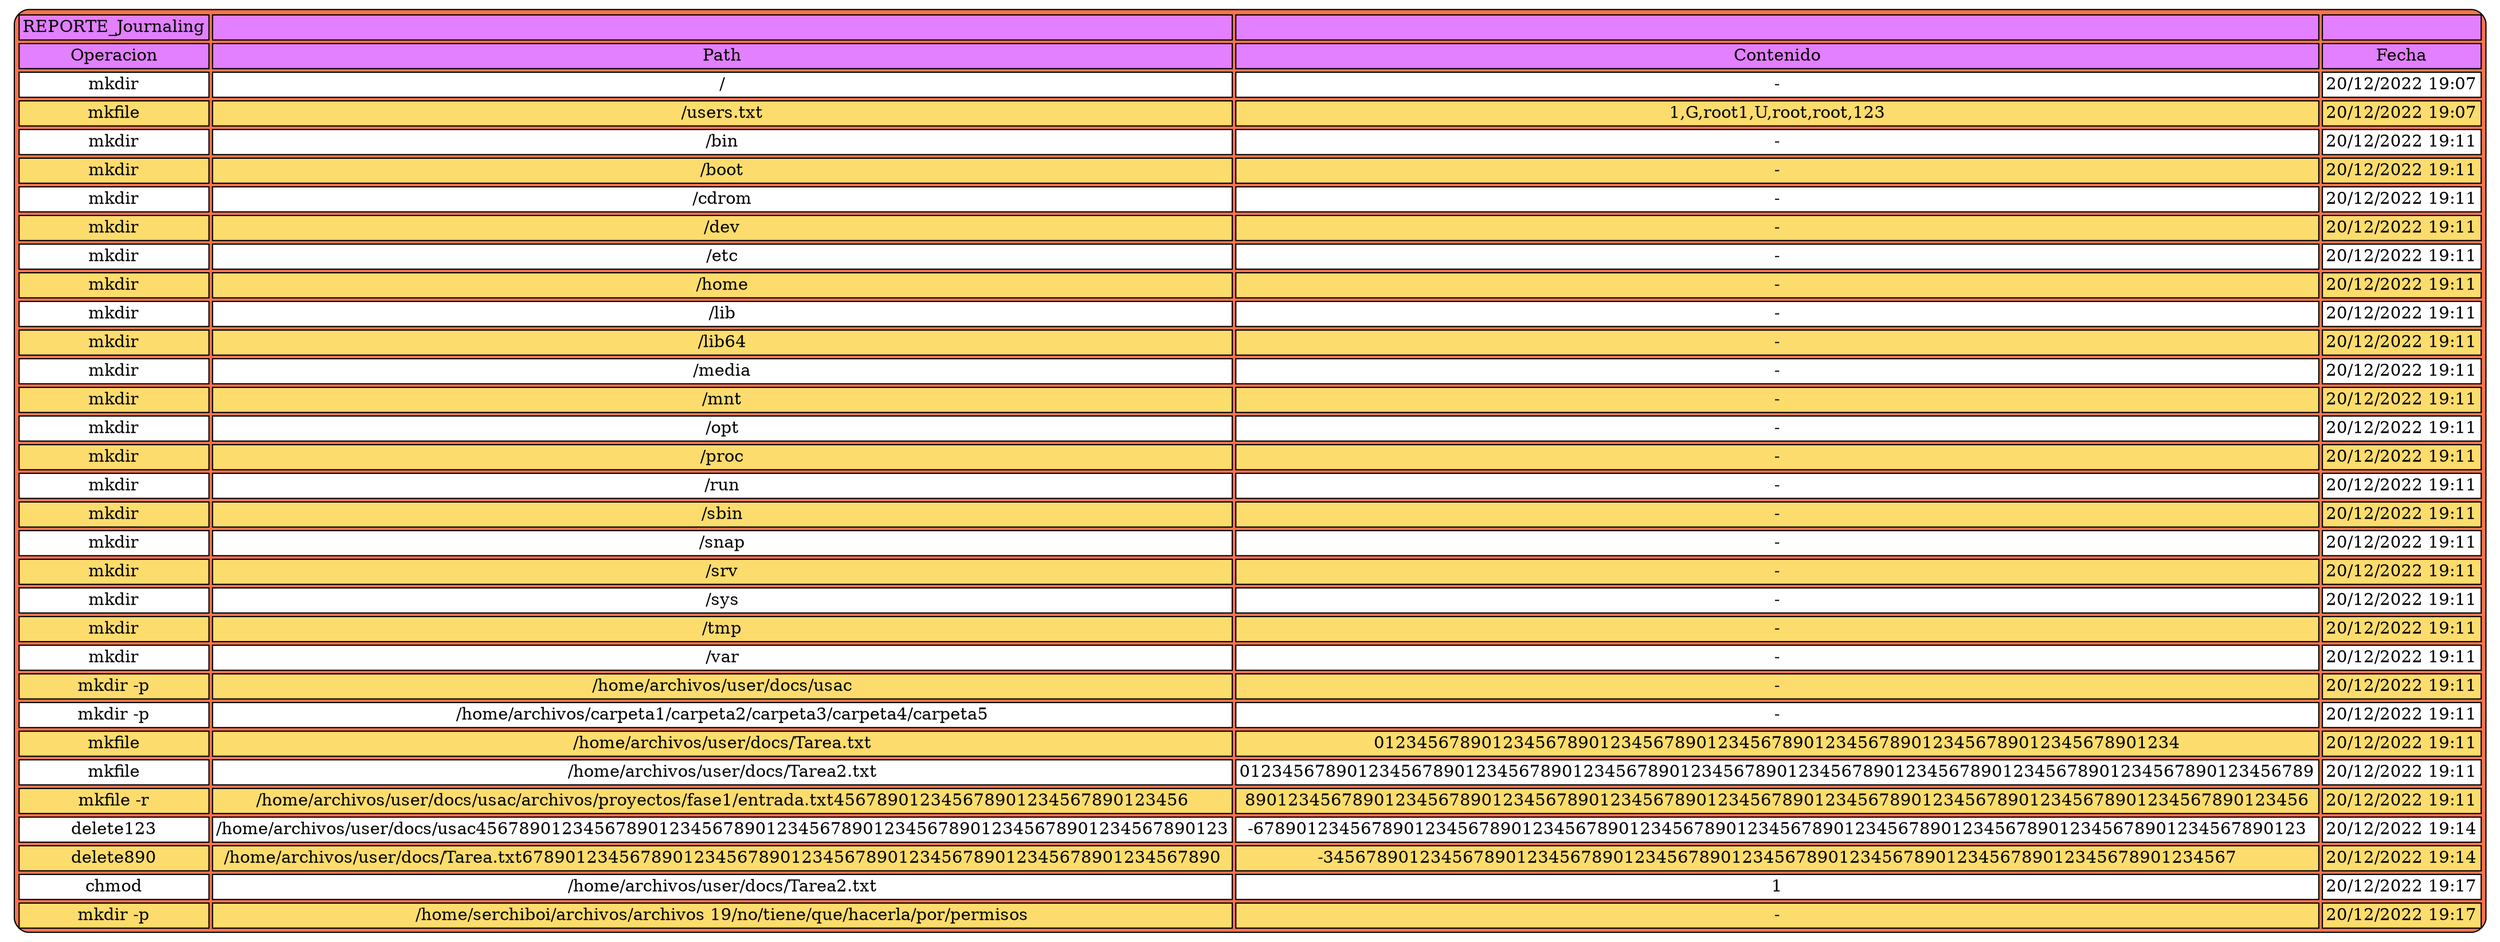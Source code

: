 digraph G {
a0 [shape=none label=<
<TABLE cellspacing="3" cellpadding="2" style="rounded" bgcolor="#fa734f">
<TR>
  <TD bgcolor="#e280ff">REPORTE_Journaling</TD>
  <TD bgcolor="#e280ff"></TD>
  <TD bgcolor="#e280ff"></TD>
  <TD bgcolor="#e280ff"></TD>
  </TR><TR>
  <TD bgcolor="#e280ff">Operacion</TD>
  <TD bgcolor="#e280ff">Path</TD>
  <TD bgcolor="#e280ff">Contenido</TD>
  <TD bgcolor="#e280ff">Fecha</TD>
  </TR><TR>
  <TD bgcolor="#ffffff">mkdir</TD>
  <TD bgcolor="#ffffff">/</TD>
  <TD bgcolor="#ffffff">-</TD>
  <TD bgcolor="#ffffff">20/12/2022 19:07</TD>
  </TR><TR>
  <TD bgcolor="#fcdc6c">mkfile</TD>
  <TD bgcolor="#fcdc6c">/users.txt</TD>
  <TD bgcolor="#fcdc6c">1,G,root1,U,root,root,123</TD>
  <TD bgcolor="#fcdc6c">20/12/2022 19:07</TD>
  </TR><TR>
  <TD bgcolor="#ffffff">mkdir</TD>
  <TD bgcolor="#ffffff">/bin</TD>
  <TD bgcolor="#ffffff">-</TD>
  <TD bgcolor="#ffffff">20/12/2022 19:11</TD>
  </TR><TR>
  <TD bgcolor="#fcdc6c">mkdir</TD>
  <TD bgcolor="#fcdc6c">/boot</TD>
  <TD bgcolor="#fcdc6c">-</TD>
  <TD bgcolor="#fcdc6c">20/12/2022 19:11</TD>
  </TR><TR>
  <TD bgcolor="#ffffff">mkdir</TD>
  <TD bgcolor="#ffffff">/cdrom</TD>
  <TD bgcolor="#ffffff">-</TD>
  <TD bgcolor="#ffffff">20/12/2022 19:11</TD>
  </TR><TR>
  <TD bgcolor="#fcdc6c">mkdir</TD>
  <TD bgcolor="#fcdc6c">/dev</TD>
  <TD bgcolor="#fcdc6c">-</TD>
  <TD bgcolor="#fcdc6c">20/12/2022 19:11</TD>
  </TR><TR>
  <TD bgcolor="#ffffff">mkdir</TD>
  <TD bgcolor="#ffffff">/etc</TD>
  <TD bgcolor="#ffffff">-</TD>
  <TD bgcolor="#ffffff">20/12/2022 19:11</TD>
  </TR><TR>
  <TD bgcolor="#fcdc6c">mkdir</TD>
  <TD bgcolor="#fcdc6c">/home</TD>
  <TD bgcolor="#fcdc6c">-</TD>
  <TD bgcolor="#fcdc6c">20/12/2022 19:11</TD>
  </TR><TR>
  <TD bgcolor="#ffffff">mkdir</TD>
  <TD bgcolor="#ffffff">/lib</TD>
  <TD bgcolor="#ffffff">-</TD>
  <TD bgcolor="#ffffff">20/12/2022 19:11</TD>
  </TR><TR>
  <TD bgcolor="#fcdc6c">mkdir</TD>
  <TD bgcolor="#fcdc6c">/lib64</TD>
  <TD bgcolor="#fcdc6c">-</TD>
  <TD bgcolor="#fcdc6c">20/12/2022 19:11</TD>
  </TR><TR>
  <TD bgcolor="#ffffff">mkdir</TD>
  <TD bgcolor="#ffffff">/media</TD>
  <TD bgcolor="#ffffff">-</TD>
  <TD bgcolor="#ffffff">20/12/2022 19:11</TD>
  </TR><TR>
  <TD bgcolor="#fcdc6c">mkdir</TD>
  <TD bgcolor="#fcdc6c">/mnt</TD>
  <TD bgcolor="#fcdc6c">-</TD>
  <TD bgcolor="#fcdc6c">20/12/2022 19:11</TD>
  </TR><TR>
  <TD bgcolor="#ffffff">mkdir</TD>
  <TD bgcolor="#ffffff">/opt</TD>
  <TD bgcolor="#ffffff">-</TD>
  <TD bgcolor="#ffffff">20/12/2022 19:11</TD>
  </TR><TR>
  <TD bgcolor="#fcdc6c">mkdir</TD>
  <TD bgcolor="#fcdc6c">/proc</TD>
  <TD bgcolor="#fcdc6c">-</TD>
  <TD bgcolor="#fcdc6c">20/12/2022 19:11</TD>
  </TR><TR>
  <TD bgcolor="#ffffff">mkdir</TD>
  <TD bgcolor="#ffffff">/run</TD>
  <TD bgcolor="#ffffff">-</TD>
  <TD bgcolor="#ffffff">20/12/2022 19:11</TD>
  </TR><TR>
  <TD bgcolor="#fcdc6c">mkdir</TD>
  <TD bgcolor="#fcdc6c">/sbin</TD>
  <TD bgcolor="#fcdc6c">-</TD>
  <TD bgcolor="#fcdc6c">20/12/2022 19:11</TD>
  </TR><TR>
  <TD bgcolor="#ffffff">mkdir</TD>
  <TD bgcolor="#ffffff">/snap</TD>
  <TD bgcolor="#ffffff">-</TD>
  <TD bgcolor="#ffffff">20/12/2022 19:11</TD>
  </TR><TR>
  <TD bgcolor="#fcdc6c">mkdir</TD>
  <TD bgcolor="#fcdc6c">/srv</TD>
  <TD bgcolor="#fcdc6c">-</TD>
  <TD bgcolor="#fcdc6c">20/12/2022 19:11</TD>
  </TR><TR>
  <TD bgcolor="#ffffff">mkdir</TD>
  <TD bgcolor="#ffffff">/sys</TD>
  <TD bgcolor="#ffffff">-</TD>
  <TD bgcolor="#ffffff">20/12/2022 19:11</TD>
  </TR><TR>
  <TD bgcolor="#fcdc6c">mkdir</TD>
  <TD bgcolor="#fcdc6c">/tmp</TD>
  <TD bgcolor="#fcdc6c">-</TD>
  <TD bgcolor="#fcdc6c">20/12/2022 19:11</TD>
  </TR><TR>
  <TD bgcolor="#ffffff">mkdir</TD>
  <TD bgcolor="#ffffff">/var</TD>
  <TD bgcolor="#ffffff">-</TD>
  <TD bgcolor="#ffffff">20/12/2022 19:11</TD>
  </TR><TR>
  <TD bgcolor="#fcdc6c">mkdir -p</TD>
  <TD bgcolor="#fcdc6c">/home/archivos/user/docs/usac</TD>
  <TD bgcolor="#fcdc6c">-</TD>
  <TD bgcolor="#fcdc6c">20/12/2022 19:11</TD>
  </TR><TR>
  <TD bgcolor="#ffffff">mkdir -p</TD>
  <TD bgcolor="#ffffff">/home/archivos/carpeta1/carpeta2/carpeta3/carpeta4/carpeta5</TD>
  <TD bgcolor="#ffffff">-</TD>
  <TD bgcolor="#ffffff">20/12/2022 19:11</TD>
  </TR><TR>
  <TD bgcolor="#fcdc6c">mkfile</TD>
  <TD bgcolor="#fcdc6c">/home/archivos/user/docs/Tarea.txt</TD>
  <TD bgcolor="#fcdc6c">012345678901234567890123456789012345678901234567890123456789012345678901234</TD>
  <TD bgcolor="#fcdc6c">20/12/2022 19:11</TD>
  </TR><TR>
  <TD bgcolor="#ffffff">mkfile</TD>
  <TD bgcolor="#ffffff">/home/archivos/user/docs/Tarea2.txt</TD>
  <TD bgcolor="#ffffff">0123456789012345678901234567890123456789012345678901234567890123456789012345678901234567890123456789</TD>
  <TD bgcolor="#ffffff">20/12/2022 19:11</TD>
  </TR><TR>
  <TD bgcolor="#fcdc6c">mkfile -r</TD>
  <TD bgcolor="#fcdc6c">/home/archivos/user/docs/usac/archivos/proyectos/fase1/entrada.txt456789012345678901234567890123456</TD>
  <TD bgcolor="#fcdc6c">890123456789012345678901234567890123456789012345678901234567890123456789012345678901234567890123456</TD>
  <TD bgcolor="#fcdc6c">20/12/2022 19:11</TD>
  </TR><TR>
  <TD bgcolor="#ffffff">delete123</TD>
  <TD bgcolor="#ffffff">/home/archivos/user/docs/usac4567890123456789012345678901234567890123456789012345678901234567890123</TD>
  <TD bgcolor="#ffffff">-67890123456789012345678901234567890123456789012345678901234567890123456789012345678901234567890123</TD>
  <TD bgcolor="#ffffff">20/12/2022 19:14</TD>
  </TR><TR>
  <TD bgcolor="#fcdc6c">delete890</TD>
  <TD bgcolor="#fcdc6c">/home/archivos/user/docs/Tarea.txt67890123456789012345678901234567890123456789012345678901234567890</TD>
  <TD bgcolor="#fcdc6c">-3456789012345678901234567890123456789012345678901234567890123456789012345678901234567</TD>
  <TD bgcolor="#fcdc6c">20/12/2022 19:14</TD>
  </TR><TR>
  <TD bgcolor="#ffffff">chmod</TD>
  <TD bgcolor="#ffffff">/home/archivos/user/docs/Tarea2.txt</TD>
  <TD bgcolor="#ffffff">1</TD>
  <TD bgcolor="#ffffff">20/12/2022 19:17</TD>
  </TR><TR>
  <TD bgcolor="#fcdc6c">mkdir -p</TD>
  <TD bgcolor="#fcdc6c">/home/serchiboi/archivos/archivos 19/no/tiene/que/hacerla/por/permisos</TD>
  <TD bgcolor="#fcdc6c">-</TD>
  <TD bgcolor="#fcdc6c">20/12/2022 19:17</TD>
  </TR>
</TABLE>>];
}